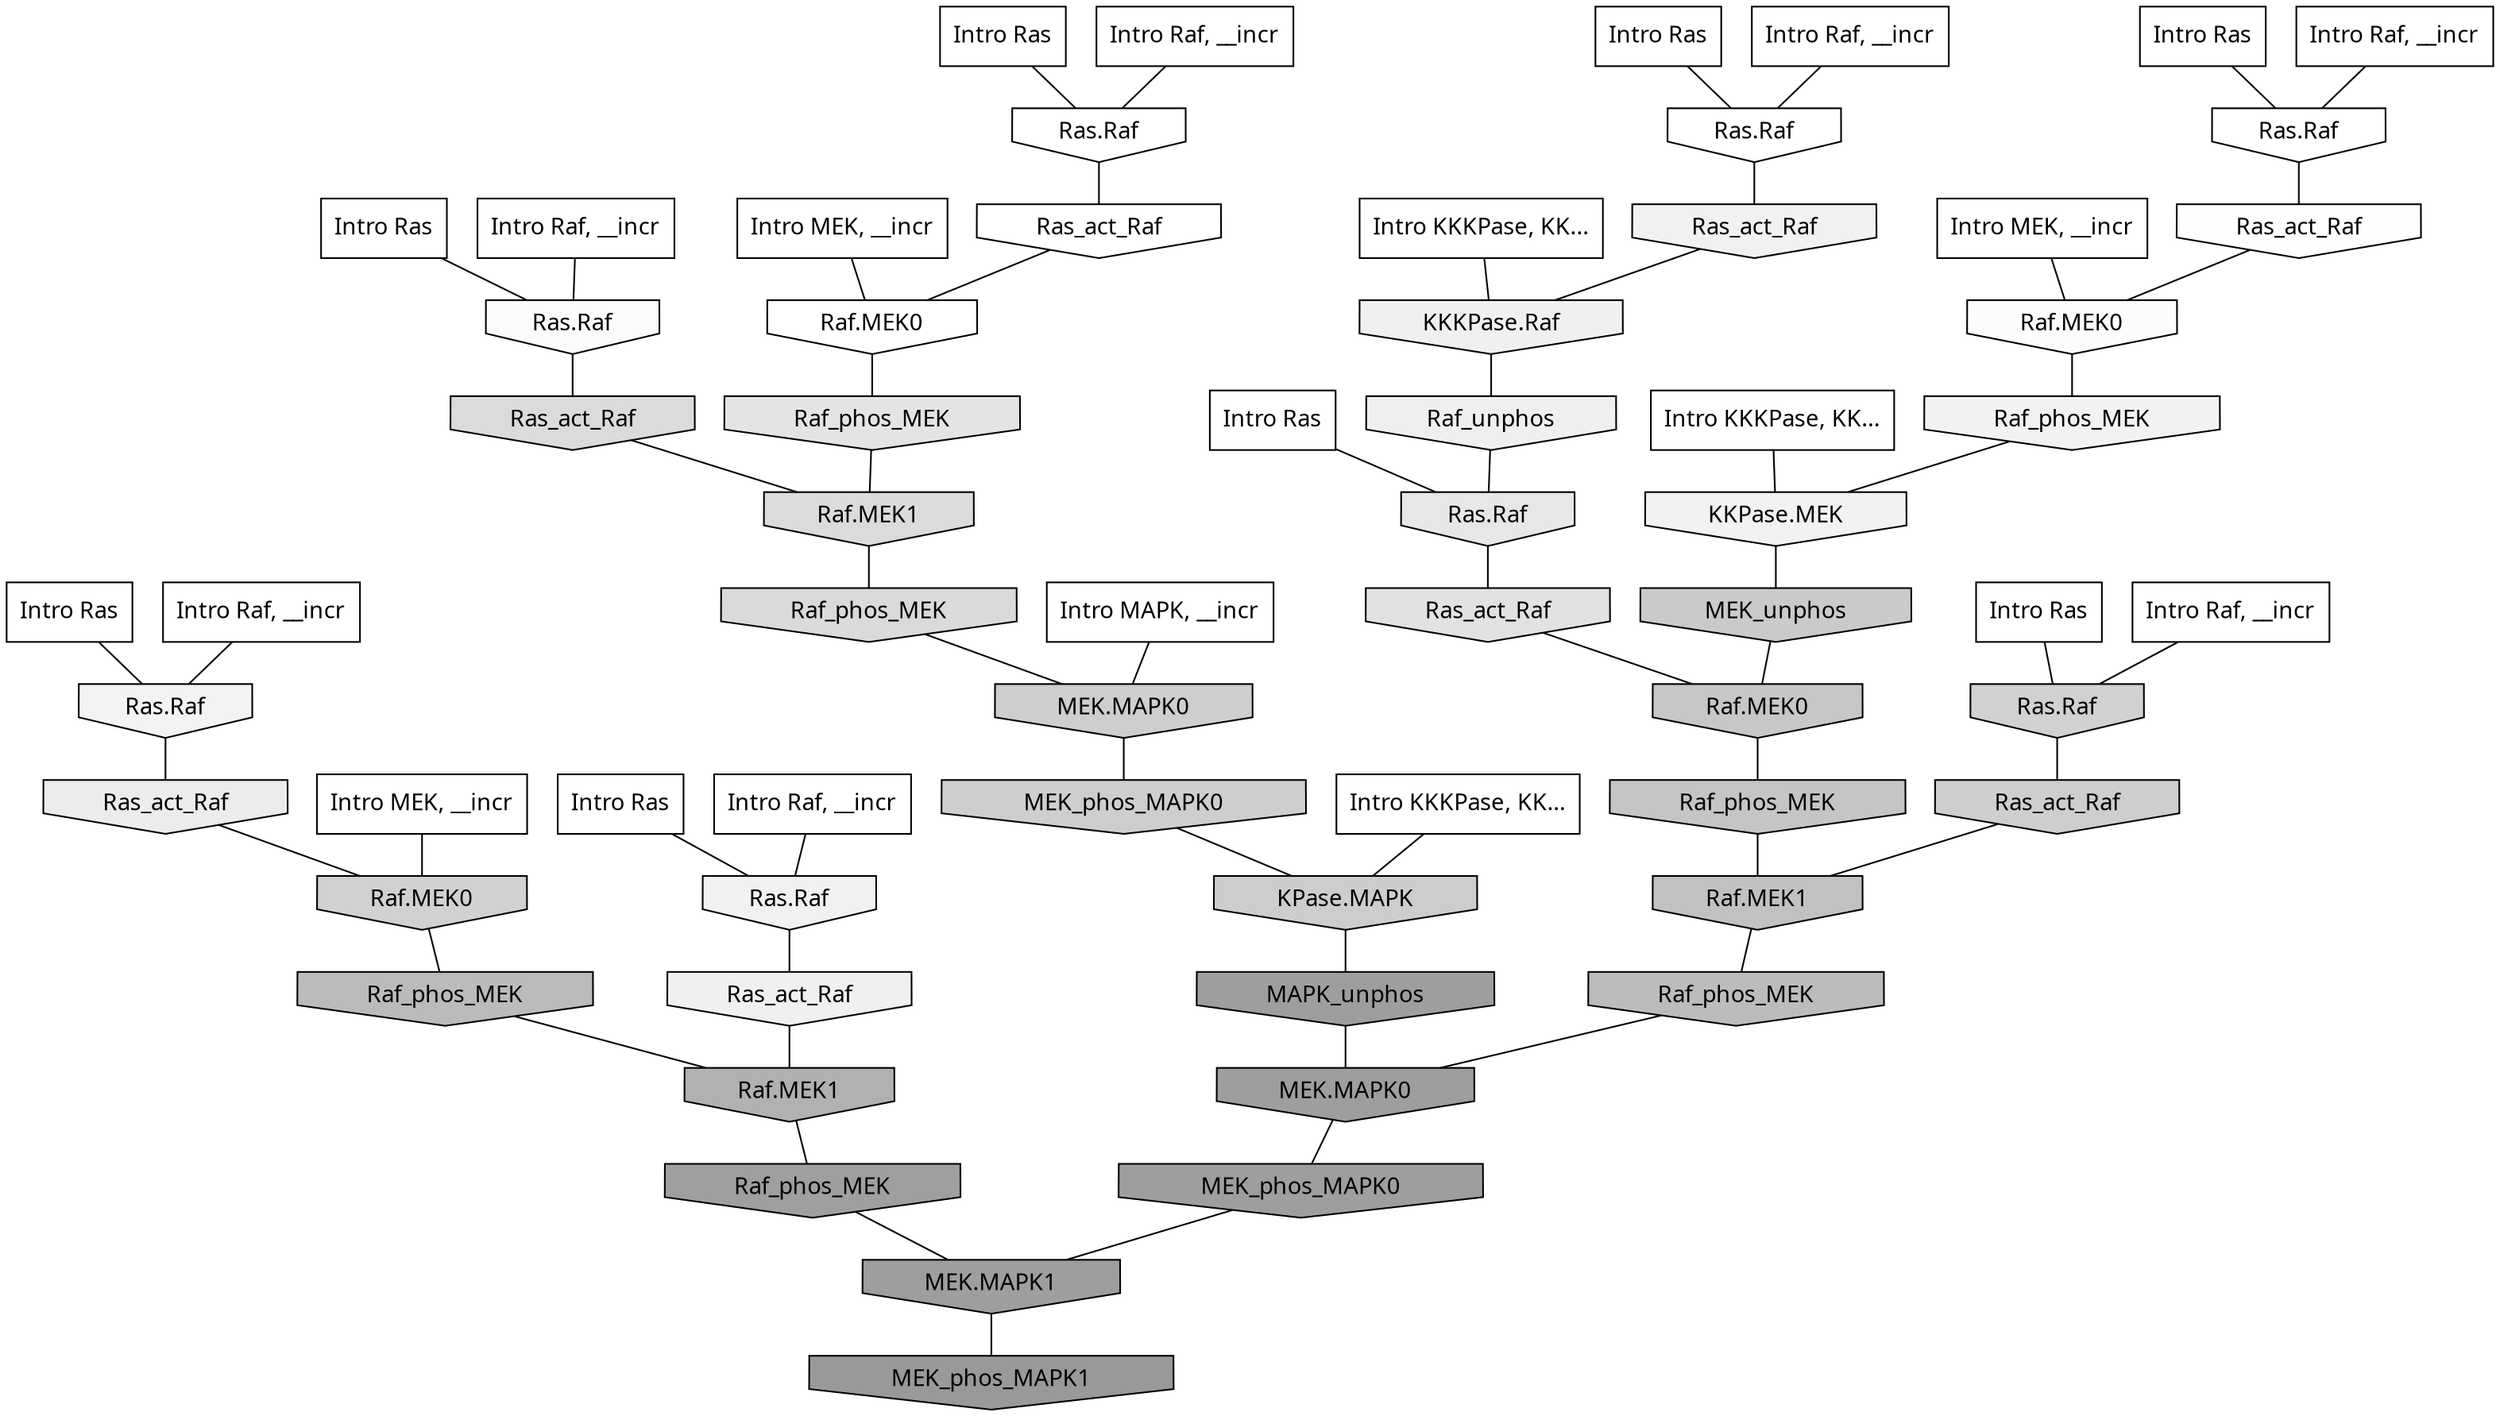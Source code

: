 digraph G{
  rankdir="TB";
  ranksep=0.30;
  node [fontname="CMU Serif"];
  edge [fontname="CMU Serif"];
  
  5 [label="Intro Ras", shape=rectangle, style=filled, fillcolor="0.000 0.000 1.000"]
  
  13 [label="Intro Ras", shape=rectangle, style=filled, fillcolor="0.000 0.000 1.000"]
  
  37 [label="Intro Ras", shape=rectangle, style=filled, fillcolor="0.000 0.000 1.000"]
  
  41 [label="Intro Ras", shape=rectangle, style=filled, fillcolor="0.000 0.000 1.000"]
  
  56 [label="Intro Ras", shape=rectangle, style=filled, fillcolor="0.000 0.000 1.000"]
  
  75 [label="Intro Ras", shape=rectangle, style=filled, fillcolor="0.000 0.000 1.000"]
  
  98 [label="Intro Ras", shape=rectangle, style=filled, fillcolor="0.000 0.000 1.000"]
  
  99 [label="Intro Ras", shape=rectangle, style=filled, fillcolor="0.000 0.000 1.000"]
  
  158 [label="Intro Raf, __incr", shape=rectangle, style=filled, fillcolor="0.000 0.000 1.000"]
  
  429 [label="Intro Raf, __incr", shape=rectangle, style=filled, fillcolor="0.000 0.000 1.000"]
  
  534 [label="Intro Raf, __incr", shape=rectangle, style=filled, fillcolor="0.000 0.000 1.000"]
  
  609 [label="Intro Raf, __incr", shape=rectangle, style=filled, fillcolor="0.000 0.000 1.000"]
  
  652 [label="Intro Raf, __incr", shape=rectangle, style=filled, fillcolor="0.000 0.000 1.000"]
  
  824 [label="Intro Raf, __incr", shape=rectangle, style=filled, fillcolor="0.000 0.000 1.000"]
  
  1045 [label="Intro Raf, __incr", shape=rectangle, style=filled, fillcolor="0.000 0.000 1.000"]
  
  1120 [label="Intro MEK, __incr", shape=rectangle, style=filled, fillcolor="0.000 0.000 1.000"]
  
  1219 [label="Intro MEK, __incr", shape=rectangle, style=filled, fillcolor="0.000 0.000 1.000"]
  
  1422 [label="Intro MEK, __incr", shape=rectangle, style=filled, fillcolor="0.000 0.000 1.000"]
  
  2716 [label="Intro MAPK, __incr", shape=rectangle, style=filled, fillcolor="0.000 0.000 1.000"]
  
  3157 [label="Intro KKKPase, KK...", shape=rectangle, style=filled, fillcolor="0.000 0.000 1.000"]
  
  3178 [label="Intro KKKPase, KK...", shape=rectangle, style=filled, fillcolor="0.000 0.000 1.000"]
  
  3190 [label="Intro KKKPase, KK...", shape=rectangle, style=filled, fillcolor="0.000 0.000 1.000"]
  
  3204 [label="Ras.Raf", shape=invhouse, style=filled, fillcolor="0.000 0.000 1.000"]
  
  3293 [label="Ras.Raf", shape=invhouse, style=filled, fillcolor="0.000 0.000 1.000"]
  
  3301 [label="Ras.Raf", shape=invhouse, style=filled, fillcolor="0.000 0.000 1.000"]
  
  3336 [label="Ras_act_Raf", shape=invhouse, style=filled, fillcolor="0.000 0.000 0.997"]
  
  3342 [label="Raf.MEK0", shape=invhouse, style=filled, fillcolor="0.000 0.000 0.997"]
  
  3344 [label="Ras_act_Raf", shape=invhouse, style=filled, fillcolor="0.000 0.000 0.996"]
  
  3446 [label="Raf.MEK0", shape=invhouse, style=filled, fillcolor="0.000 0.000 0.985"]
  
  3453 [label="Ras.Raf", shape=invhouse, style=filled, fillcolor="0.000 0.000 0.984"]
  
  3921 [label="Ras.Raf", shape=invhouse, style=filled, fillcolor="0.000 0.000 0.953"]
  
  4036 [label="Raf_phos_MEK", shape=invhouse, style=filled, fillcolor="0.000 0.000 0.949"]
  
  4039 [label="KKPase.MEK", shape=invhouse, style=filled, fillcolor="0.000 0.000 0.949"]
  
  4109 [label="Ras_act_Raf", shape=invhouse, style=filled, fillcolor="0.000 0.000 0.945"]
  
  4122 [label="Ras.Raf", shape=invhouse, style=filled, fillcolor="0.000 0.000 0.945"]
  
  4245 [label="KKKPase.Raf", shape=invhouse, style=filled, fillcolor="0.000 0.000 0.939"]
  
  4246 [label="Ras_act_Raf", shape=invhouse, style=filled, fillcolor="0.000 0.000 0.939"]
  
  4309 [label="Raf_unphos", shape=invhouse, style=filled, fillcolor="0.000 0.000 0.935"]
  
  4558 [label="Ras_act_Raf", shape=invhouse, style=filled, fillcolor="0.000 0.000 0.925"]
  
  5064 [label="Ras.Raf", shape=invhouse, style=filled, fillcolor="0.000 0.000 0.903"]
  
  5388 [label="Raf_phos_MEK", shape=invhouse, style=filled, fillcolor="0.000 0.000 0.892"]
  
  5557 [label="Ras_act_Raf", shape=invhouse, style=filled, fillcolor="0.000 0.000 0.884"]
  
  6419 [label="Ras_act_Raf", shape=invhouse, style=filled, fillcolor="0.000 0.000 0.856"]
  
  6423 [label="Raf.MEK1", shape=invhouse, style=filled, fillcolor="0.000 0.000 0.856"]
  
  6560 [label="Raf_phos_MEK", shape=invhouse, style=filled, fillcolor="0.000 0.000 0.852"]
  
  7997 [label="Ras.Raf", shape=invhouse, style=filled, fillcolor="0.000 0.000 0.820"]
  
  8127 [label="Raf.MEK0", shape=invhouse, style=filled, fillcolor="0.000 0.000 0.818"]
  
  8590 [label="Ras_act_Raf", shape=invhouse, style=filled, fillcolor="0.000 0.000 0.808"]
  
  8657 [label="MEK.MAPK0", shape=invhouse, style=filled, fillcolor="0.000 0.000 0.807"]
  
  8772 [label="MEK_phos_MAPK0", shape=invhouse, style=filled, fillcolor="0.000 0.000 0.805"]
  
  8918 [label="KPase.MAPK", shape=invhouse, style=filled, fillcolor="0.000 0.000 0.802"]
  
  9602 [label="MEK_unphos", shape=invhouse, style=filled, fillcolor="0.000 0.000 0.791"]
  
  10368 [label="Raf.MEK0", shape=invhouse, style=filled, fillcolor="0.000 0.000 0.780"]
  
  10955 [label="Raf_phos_MEK", shape=invhouse, style=filled, fillcolor="0.000 0.000 0.771"]
  
  12099 [label="Raf.MEK1", shape=invhouse, style=filled, fillcolor="0.000 0.000 0.757"]
  
  13889 [label="Raf_phos_MEK", shape=invhouse, style=filled, fillcolor="0.000 0.000 0.738"]
  
  14553 [label="Raf_phos_MEK", shape=invhouse, style=filled, fillcolor="0.000 0.000 0.733"]
  
  17349 [label="Raf.MEK1", shape=invhouse, style=filled, fillcolor="0.000 0.000 0.693"]
  
  19750 [label="Raf_phos_MEK", shape=invhouse, style=filled, fillcolor="0.000 0.000 0.622"]
  
  19824 [label="MAPK_unphos", shape=invhouse, style=filled, fillcolor="0.000 0.000 0.620"]
  
  19825 [label="MEK.MAPK0", shape=invhouse, style=filled, fillcolor="0.000 0.000 0.620"]
  
  19884 [label="MEK_phos_MAPK0", shape=invhouse, style=filled, fillcolor="0.000 0.000 0.618"]
  
  19885 [label="MEK.MAPK1", shape=invhouse, style=filled, fillcolor="0.000 0.000 0.618"]
  
  20342 [label="MEK_phos_MAPK1", shape=invhouse, style=filled, fillcolor="0.000 0.000 0.600"]
  
  
  19885 -> 20342 [dir=none, color="0.000 0.000 0.000"] 
  19884 -> 19885 [dir=none, color="0.000 0.000 0.000"] 
  19825 -> 19884 [dir=none, color="0.000 0.000 0.000"] 
  19824 -> 19825 [dir=none, color="0.000 0.000 0.000"] 
  19750 -> 19885 [dir=none, color="0.000 0.000 0.000"] 
  17349 -> 19750 [dir=none, color="0.000 0.000 0.000"] 
  14553 -> 17349 [dir=none, color="0.000 0.000 0.000"] 
  13889 -> 19825 [dir=none, color="0.000 0.000 0.000"] 
  12099 -> 13889 [dir=none, color="0.000 0.000 0.000"] 
  10955 -> 12099 [dir=none, color="0.000 0.000 0.000"] 
  10368 -> 10955 [dir=none, color="0.000 0.000 0.000"] 
  9602 -> 10368 [dir=none, color="0.000 0.000 0.000"] 
  8918 -> 19824 [dir=none, color="0.000 0.000 0.000"] 
  8772 -> 8918 [dir=none, color="0.000 0.000 0.000"] 
  8657 -> 8772 [dir=none, color="0.000 0.000 0.000"] 
  8590 -> 12099 [dir=none, color="0.000 0.000 0.000"] 
  8127 -> 14553 [dir=none, color="0.000 0.000 0.000"] 
  7997 -> 8590 [dir=none, color="0.000 0.000 0.000"] 
  6560 -> 8657 [dir=none, color="0.000 0.000 0.000"] 
  6423 -> 6560 [dir=none, color="0.000 0.000 0.000"] 
  6419 -> 6423 [dir=none, color="0.000 0.000 0.000"] 
  5557 -> 10368 [dir=none, color="0.000 0.000 0.000"] 
  5388 -> 6423 [dir=none, color="0.000 0.000 0.000"] 
  5064 -> 5557 [dir=none, color="0.000 0.000 0.000"] 
  4558 -> 8127 [dir=none, color="0.000 0.000 0.000"] 
  4309 -> 5064 [dir=none, color="0.000 0.000 0.000"] 
  4246 -> 17349 [dir=none, color="0.000 0.000 0.000"] 
  4245 -> 4309 [dir=none, color="0.000 0.000 0.000"] 
  4122 -> 4246 [dir=none, color="0.000 0.000 0.000"] 
  4109 -> 4245 [dir=none, color="0.000 0.000 0.000"] 
  4039 -> 9602 [dir=none, color="0.000 0.000 0.000"] 
  4036 -> 4039 [dir=none, color="0.000 0.000 0.000"] 
  3921 -> 4558 [dir=none, color="0.000 0.000 0.000"] 
  3453 -> 6419 [dir=none, color="0.000 0.000 0.000"] 
  3446 -> 4036 [dir=none, color="0.000 0.000 0.000"] 
  3344 -> 3446 [dir=none, color="0.000 0.000 0.000"] 
  3342 -> 5388 [dir=none, color="0.000 0.000 0.000"] 
  3336 -> 3342 [dir=none, color="0.000 0.000 0.000"] 
  3301 -> 3336 [dir=none, color="0.000 0.000 0.000"] 
  3293 -> 3344 [dir=none, color="0.000 0.000 0.000"] 
  3204 -> 4109 [dir=none, color="0.000 0.000 0.000"] 
  3190 -> 4245 [dir=none, color="0.000 0.000 0.000"] 
  3178 -> 8918 [dir=none, color="0.000 0.000 0.000"] 
  3157 -> 4039 [dir=none, color="0.000 0.000 0.000"] 
  2716 -> 8657 [dir=none, color="0.000 0.000 0.000"] 
  1422 -> 3446 [dir=none, color="0.000 0.000 0.000"] 
  1219 -> 8127 [dir=none, color="0.000 0.000 0.000"] 
  1120 -> 3342 [dir=none, color="0.000 0.000 0.000"] 
  1045 -> 7997 [dir=none, color="0.000 0.000 0.000"] 
  824 -> 3301 [dir=none, color="0.000 0.000 0.000"] 
  652 -> 3921 [dir=none, color="0.000 0.000 0.000"] 
  609 -> 3293 [dir=none, color="0.000 0.000 0.000"] 
  534 -> 3453 [dir=none, color="0.000 0.000 0.000"] 
  429 -> 4122 [dir=none, color="0.000 0.000 0.000"] 
  158 -> 3204 [dir=none, color="0.000 0.000 0.000"] 
  99 -> 3921 [dir=none, color="0.000 0.000 0.000"] 
  98 -> 3293 [dir=none, color="0.000 0.000 0.000"] 
  75 -> 3204 [dir=none, color="0.000 0.000 0.000"] 
  56 -> 7997 [dir=none, color="0.000 0.000 0.000"] 
  41 -> 3301 [dir=none, color="0.000 0.000 0.000"] 
  37 -> 4122 [dir=none, color="0.000 0.000 0.000"] 
  13 -> 5064 [dir=none, color="0.000 0.000 0.000"] 
  5 -> 3453 [dir=none, color="0.000 0.000 0.000"] 
  
  }
